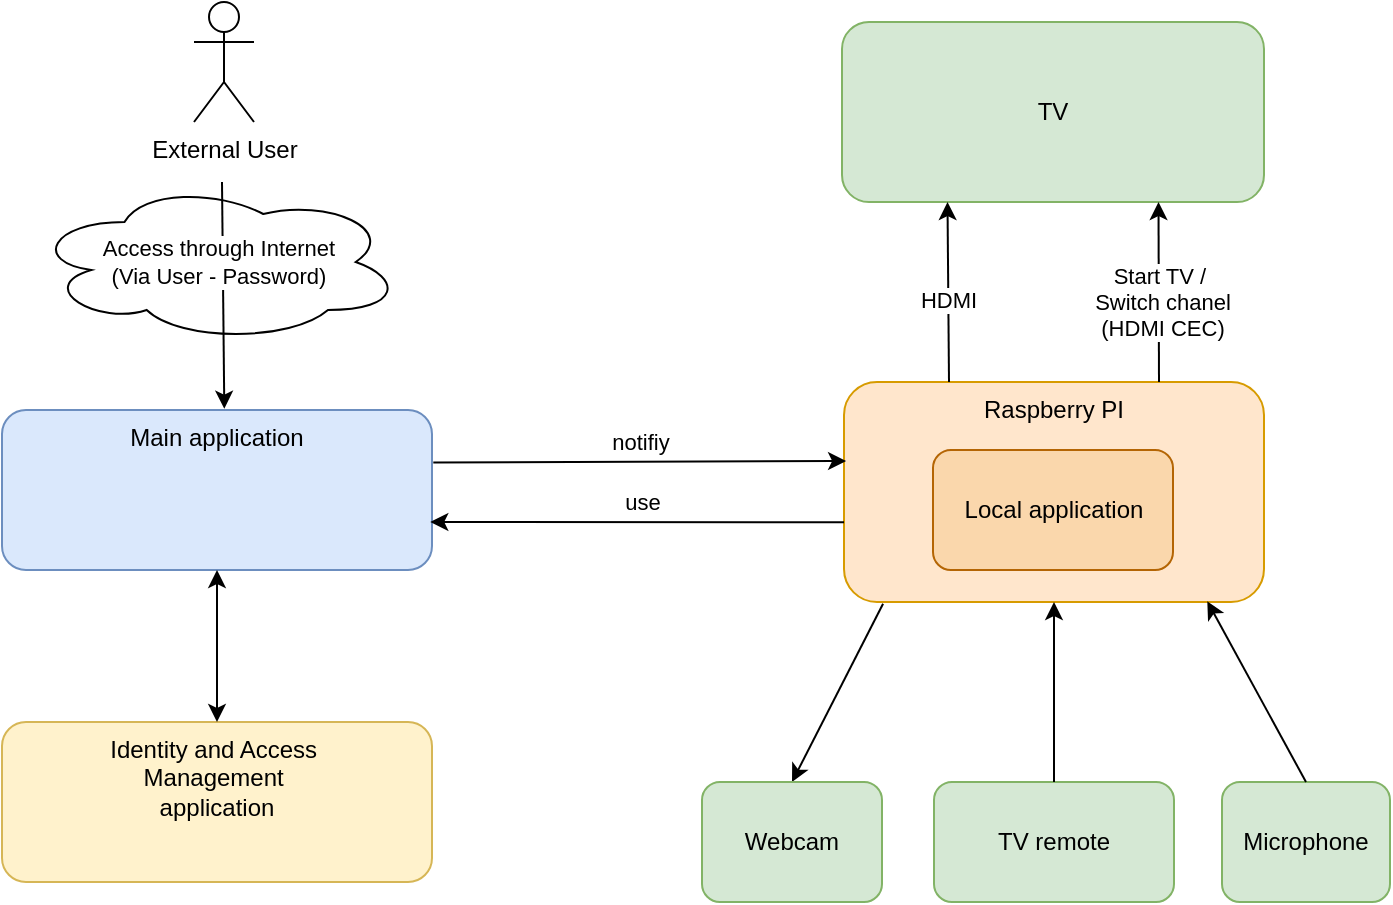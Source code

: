 <mxfile version="26.0.16">
  <diagram name="Page-1" id="Aqv31xwFPgqs0Owytahe">
    <mxGraphModel dx="1562" dy="845" grid="1" gridSize="10" guides="1" tooltips="1" connect="1" arrows="1" fold="1" page="1" pageScale="1" pageWidth="850" pageHeight="1100" math="0" shadow="0">
      <root>
        <mxCell id="0" />
        <mxCell id="1" parent="0" />
        <mxCell id="7HeY-nPYopmR_uiWvRdc-1" value="TV" style="rounded=1;whiteSpace=wrap;html=1;fillColor=#d5e8d4;strokeColor=#82b366;" parent="1" vertex="1">
          <mxGeometry x="550" y="20" width="211" height="90" as="geometry" />
        </mxCell>
        <mxCell id="7HeY-nPYopmR_uiWvRdc-2" value="Raspberry PI" style="rounded=1;whiteSpace=wrap;html=1;verticalAlign=top;fillColor=#ffe6cc;strokeColor=#d79b00;" parent="1" vertex="1">
          <mxGeometry x="551" y="200" width="210" height="110" as="geometry" />
        </mxCell>
        <mxCell id="7HeY-nPYopmR_uiWvRdc-14" value="Microphone" style="rounded=1;whiteSpace=wrap;html=1;fillColor=#d5e8d4;strokeColor=#82b366;" parent="1" vertex="1">
          <mxGeometry x="740" y="400" width="84" height="60" as="geometry" />
        </mxCell>
        <mxCell id="7HeY-nPYopmR_uiWvRdc-15" value="" style="endArrow=classic;html=1;rounded=0;entryX=0.865;entryY=0.997;entryDx=0;entryDy=0;entryPerimeter=0;exitX=0.5;exitY=0;exitDx=0;exitDy=0;" parent="1" source="7HeY-nPYopmR_uiWvRdc-14" target="7HeY-nPYopmR_uiWvRdc-2" edge="1">
          <mxGeometry width="50" height="50" relative="1" as="geometry">
            <mxPoint x="720" y="370" as="sourcePoint" />
            <mxPoint x="445" y="410" as="targetPoint" />
          </mxGeometry>
        </mxCell>
        <mxCell id="7HeY-nPYopmR_uiWvRdc-16" value="" style="endArrow=classic;html=1;rounded=0;entryX=0.25;entryY=1;entryDx=0;entryDy=0;exitX=0.25;exitY=0;exitDx=0;exitDy=0;" parent="1" source="7HeY-nPYopmR_uiWvRdc-2" target="7HeY-nPYopmR_uiWvRdc-1" edge="1">
          <mxGeometry width="50" height="50" relative="1" as="geometry">
            <mxPoint x="395" y="260" as="sourcePoint" />
            <mxPoint x="445" y="210" as="targetPoint" />
          </mxGeometry>
        </mxCell>
        <mxCell id="7HeY-nPYopmR_uiWvRdc-17" value="&lt;div&gt;HDMI&lt;/div&gt;" style="edgeLabel;html=1;align=center;verticalAlign=middle;resizable=0;points=[];" parent="7HeY-nPYopmR_uiWvRdc-16" vertex="1" connectable="0">
          <mxGeometry x="-0.087" relative="1" as="geometry">
            <mxPoint as="offset" />
          </mxGeometry>
        </mxCell>
        <mxCell id="7HeY-nPYopmR_uiWvRdc-18" value="Main application" style="rounded=1;whiteSpace=wrap;html=1;verticalAlign=top;fillColor=#dae8fc;strokeColor=#6c8ebf;" parent="1" vertex="1">
          <mxGeometry x="130" y="214" width="215" height="80" as="geometry" />
        </mxCell>
        <mxCell id="7HeY-nPYopmR_uiWvRdc-39" value="" style="endArrow=classic;html=1;rounded=0;entryX=0.75;entryY=1;entryDx=0;entryDy=0;exitX=0.75;exitY=0;exitDx=0;exitDy=0;" parent="1" source="7HeY-nPYopmR_uiWvRdc-2" target="7HeY-nPYopmR_uiWvRdc-1" edge="1">
          <mxGeometry width="50" height="50" relative="1" as="geometry">
            <mxPoint x="716" y="200" as="sourcePoint" />
            <mxPoint x="445" y="380" as="targetPoint" />
          </mxGeometry>
        </mxCell>
        <mxCell id="7HeY-nPYopmR_uiWvRdc-42" value="Start TV /&amp;nbsp;&lt;div&gt;Switch chanel&lt;div&gt;(HDMI CEC)&lt;/div&gt;&lt;/div&gt;" style="edgeLabel;html=1;align=center;verticalAlign=middle;resizable=0;points=[];" parent="7HeY-nPYopmR_uiWvRdc-39" vertex="1" connectable="0">
          <mxGeometry x="0.575" y="-1" relative="1" as="geometry">
            <mxPoint y="31" as="offset" />
          </mxGeometry>
        </mxCell>
        <mxCell id="7HeY-nPYopmR_uiWvRdc-50" value="External User" style="shape=umlActor;verticalLabelPosition=bottom;verticalAlign=top;html=1;outlineConnect=0;" parent="1" vertex="1">
          <mxGeometry x="226" y="10" width="30" height="60" as="geometry" />
        </mxCell>
        <mxCell id="7HeY-nPYopmR_uiWvRdc-54" value="" style="ellipse;shape=cloud;whiteSpace=wrap;html=1;" parent="1" vertex="1">
          <mxGeometry x="145" y="100" width="185" height="80" as="geometry" />
        </mxCell>
        <mxCell id="7HeY-nPYopmR_uiWvRdc-57" value="" style="endArrow=classic;html=1;rounded=0;entryX=0.517;entryY=-0.008;entryDx=0;entryDy=0;entryPerimeter=0;" parent="1" target="7HeY-nPYopmR_uiWvRdc-18" edge="1">
          <mxGeometry width="50" height="50" relative="1" as="geometry">
            <mxPoint x="240" y="100" as="sourcePoint" />
            <mxPoint x="234.304" y="250" as="targetPoint" />
            <Array as="points" />
          </mxGeometry>
        </mxCell>
        <mxCell id="7HeY-nPYopmR_uiWvRdc-58" value="Access through Internet&lt;div&gt;(Via User - Password)&lt;/div&gt;" style="edgeLabel;html=1;align=center;verticalAlign=middle;resizable=0;points=[];" parent="7HeY-nPYopmR_uiWvRdc-57" vertex="1" connectable="0">
          <mxGeometry x="-0.063" relative="1" as="geometry">
            <mxPoint x="-3" y="-13" as="offset" />
          </mxGeometry>
        </mxCell>
        <mxCell id="WUUe-V5xhN7_af_iM9Fy-5" value="Identity and Access&amp;nbsp;&lt;div&gt;Management&amp;nbsp;&lt;/div&gt;&lt;div&gt;application&lt;/div&gt;" style="rounded=1;whiteSpace=wrap;html=1;verticalAlign=top;fillColor=#fff2cc;strokeColor=#d6b656;" parent="1" vertex="1">
          <mxGeometry x="130" y="370" width="215" height="80" as="geometry" />
        </mxCell>
        <mxCell id="WUUe-V5xhN7_af_iM9Fy-7" value="" style="endArrow=classic;startArrow=classic;html=1;rounded=0;exitX=0.5;exitY=1;exitDx=0;exitDy=0;entryX=0.5;entryY=0;entryDx=0;entryDy=0;" parent="1" source="7HeY-nPYopmR_uiWvRdc-18" target="WUUe-V5xhN7_af_iM9Fy-5" edge="1">
          <mxGeometry width="50" height="50" relative="1" as="geometry">
            <mxPoint x="355" y="252" as="sourcePoint" />
            <mxPoint x="560" y="250" as="targetPoint" />
          </mxGeometry>
        </mxCell>
        <mxCell id="WUUe-V5xhN7_af_iM9Fy-8" value="" style="endArrow=classic;html=1;rounded=0;exitX=1.003;exitY=0.328;exitDx=0;exitDy=0;exitPerimeter=0;entryX=0.005;entryY=0.359;entryDx=0;entryDy=0;entryPerimeter=0;" parent="1" source="7HeY-nPYopmR_uiWvRdc-18" target="7HeY-nPYopmR_uiWvRdc-2" edge="1">
          <mxGeometry width="50" height="50" relative="1" as="geometry">
            <mxPoint x="570" y="300" as="sourcePoint" />
            <mxPoint x="620" y="250" as="targetPoint" />
          </mxGeometry>
        </mxCell>
        <mxCell id="WUUe-V5xhN7_af_iM9Fy-9" value="notifiy" style="edgeLabel;html=1;align=center;verticalAlign=middle;resizable=0;points=[];" parent="WUUe-V5xhN7_af_iM9Fy-8" vertex="1" connectable="0">
          <mxGeometry x="0.28" relative="1" as="geometry">
            <mxPoint x="-29" y="-10" as="offset" />
          </mxGeometry>
        </mxCell>
        <mxCell id="WUUe-V5xhN7_af_iM9Fy-10" value="" style="endArrow=classic;html=1;rounded=0;exitX=0;exitY=0.75;exitDx=0;exitDy=0;entryX=0.996;entryY=0.855;entryDx=0;entryDy=0;entryPerimeter=0;" parent="1" edge="1">
          <mxGeometry width="50" height="50" relative="1" as="geometry">
            <mxPoint x="551" y="270.1" as="sourcePoint" />
            <mxPoint x="344.14" y="270" as="targetPoint" />
          </mxGeometry>
        </mxCell>
        <mxCell id="WUUe-V5xhN7_af_iM9Fy-11" value="use" style="edgeLabel;html=1;align=center;verticalAlign=middle;resizable=0;points=[];" parent="WUUe-V5xhN7_af_iM9Fy-10" vertex="1" connectable="0">
          <mxGeometry x="0.28" relative="1" as="geometry">
            <mxPoint x="31" y="-10" as="offset" />
          </mxGeometry>
        </mxCell>
        <mxCell id="WUUe-V5xhN7_af_iM9Fy-13" value="" style="endArrow=classic;html=1;rounded=0;exitX=0.093;exitY=1.008;exitDx=0;exitDy=0;entryX=0.5;entryY=0;entryDx=0;entryDy=0;exitPerimeter=0;" parent="1" source="7HeY-nPYopmR_uiWvRdc-2" target="WUUe-V5xhN7_af_iM9Fy-15" edge="1">
          <mxGeometry width="50" height="50" relative="1" as="geometry">
            <mxPoint x="565" y="309" as="sourcePoint" />
            <mxPoint x="537.0" y="400" as="targetPoint" />
          </mxGeometry>
        </mxCell>
        <mxCell id="WUUe-V5xhN7_af_iM9Fy-15" value="Webcam" style="rounded=1;whiteSpace=wrap;html=1;fillColor=#d5e8d4;strokeColor=#82b366;" parent="1" vertex="1">
          <mxGeometry x="480" y="400" width="90" height="60" as="geometry" />
        </mxCell>
        <mxCell id="WUUe-V5xhN7_af_iM9Fy-16" value="TV remote" style="rounded=1;whiteSpace=wrap;html=1;fillColor=#d5e8d4;strokeColor=#82b366;" parent="1" vertex="1">
          <mxGeometry x="596" y="400" width="120" height="60" as="geometry" />
        </mxCell>
        <mxCell id="WUUe-V5xhN7_af_iM9Fy-17" value="" style="endArrow=classic;html=1;rounded=0;entryX=0.5;entryY=1;entryDx=0;entryDy=0;exitX=0.5;exitY=0;exitDx=0;exitDy=0;" parent="1" source="WUUe-V5xhN7_af_iM9Fy-16" target="7HeY-nPYopmR_uiWvRdc-2" edge="1">
          <mxGeometry width="50" height="50" relative="1" as="geometry">
            <mxPoint x="620" y="350" as="sourcePoint" />
            <mxPoint x="792" y="410" as="targetPoint" />
          </mxGeometry>
        </mxCell>
        <mxCell id="WUUe-V5xhN7_af_iM9Fy-18" value="Local application" style="rounded=1;whiteSpace=wrap;html=1;fillColor=#fad7ac;strokeColor=#b46504;" parent="1" vertex="1">
          <mxGeometry x="595.5" y="234" width="120" height="60" as="geometry" />
        </mxCell>
      </root>
    </mxGraphModel>
  </diagram>
</mxfile>
